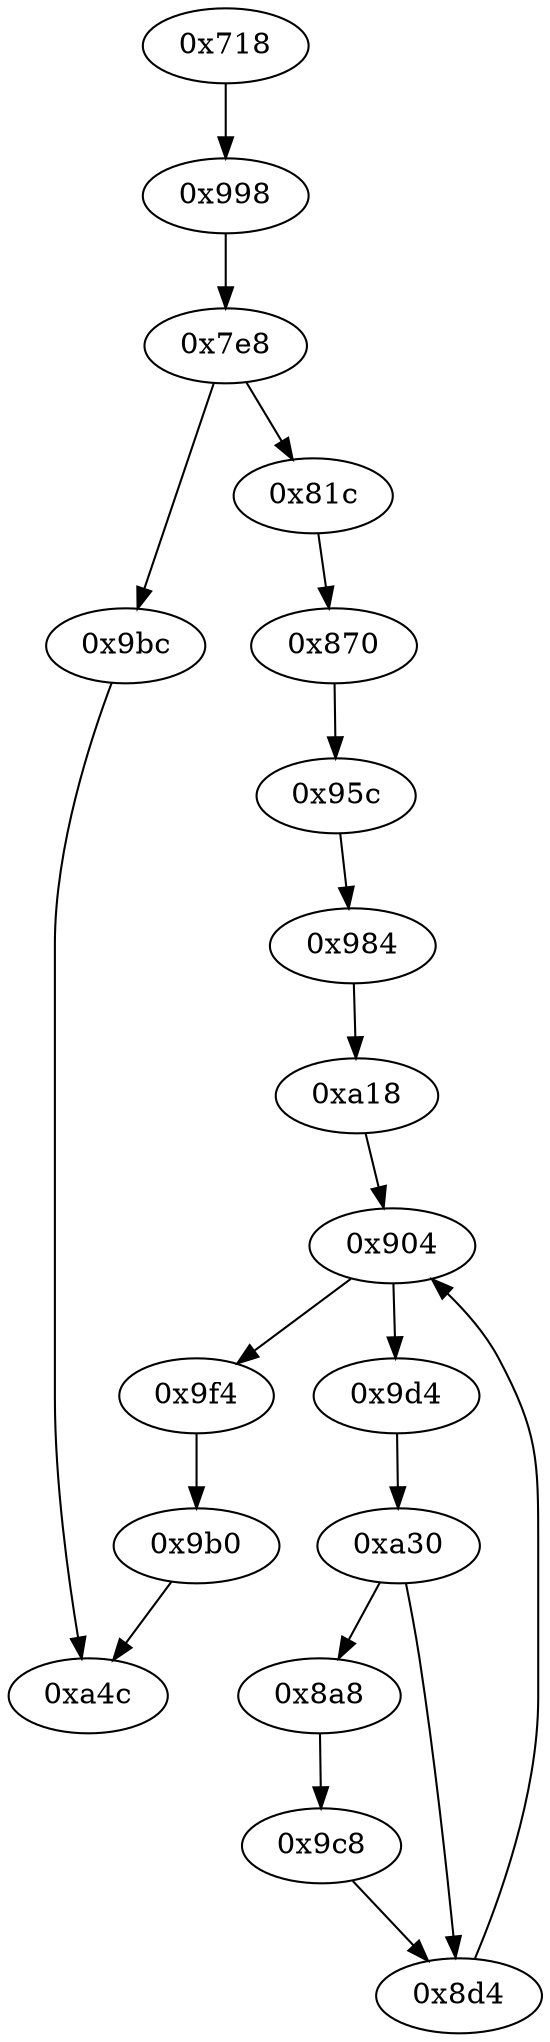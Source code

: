 strict digraph "" {
	"0x984"	 [opcode="[u'ldr', u'ldrb', u'strb', u'ldr', u'b']"];
	"0xa18"	 [opcode="[u'mov', u'str', u'mov', u'str', u'mov', u'b']"];
	"0x984" -> "0xa18";
	"0x9c8"	 [opcode="[u'ldr', u'mov', u'b']"];
	"0x8d4"	 [opcode="[u'ldr', u'str', u'add', u'str', u'mov', u'b']"];
	"0x9c8" -> "0x8d4";
	"0x9d4"	 [opcode="[u'ldr', u'ldr', u'cmp', u'mov', u'mov', u'strb', u'ldr', u'b']"];
	"0xa30"	 [opcode="[u'ldrb', u'ldr', u'ldr', u'cmp', u'mov', u'b']"];
	"0x9d4" -> "0xa30";
	"0x9bc"	 [opcode="[u'mov', u'mov', u'b']"];
	"0xa4c"	 [opcode="[u'ldr', u'ldr', u'ldr', u'ldr', u'sub', u'mov', u'sub', u'pop']"];
	"0x9bc" -> "0xa4c";
	"0x8a8"	 [opcode="[u'ldr', u'add', u'str', u'ldr', u'b']"];
	"0x8a8" -> "0x9c8";
	"0x904"	 [opcode="[u'ldr', u'str', u'ldr', u'str', u'ldr', u'ldr', u'ldrb', u'str', u'ldr', u'ldrb', u'str', u'ldr', u'ldr']"];
	"0x904" -> "0x9d4";
	"0x9f4"	 [opcode="[u'ldr', u'ldr', u'mov', u'str', u'bl', u'ldr', u'ldr', u'ldr', u'b']"];
	"0x904" -> "0x9f4";
	"0x718"	 [opcode="[u'push', u'add', u'sub', u'mov', u'ldr', u'mov', u'ldr', u'ldr', u'add', u'ldr', u'str', u'ldr', u'ldr', u'ldr', u'ldr', u'str', \
u'str', u'b']"];
	"0x998"	 [opcode="[u'cmp', u'mov', u'mov', u'strb', u'ldr', u'b']"];
	"0x718" -> "0x998";
	"0x8d4" -> "0x904";
	"0x870"	 [opcode="[u'ldr', u'mov', u'mov', u'str', u'ldr', u'ldr', u'ldr', u'b']"];
	"0x95c"	 [opcode="[u'ldr', u'str', u'ldr', u'b']"];
	"0x870" -> "0x95c";
	"0x7e8"	 [opcode="[u'ldrb', u'ldr', u'ldr', u'b']"];
	"0x998" -> "0x7e8";
	"0x81c"	 [opcode="[u'sub', u'str', u'str', u'mov', u'mov', u'str', u'ldr', u'bl', u'mov', u'ldr', u'b']"];
	"0x81c" -> "0x870";
	"0x9b0"	 [opcode="[u'mov', u'mov', u'b']"];
	"0x9b0" -> "0xa4c";
	"0x95c" -> "0x984";
	"0xa18" -> "0x904";
	"0xa30" -> "0x8a8";
	"0xa30" -> "0x8d4";
	"0x9f4" -> "0x9b0";
	"0x7e8" -> "0x9bc";
	"0x7e8" -> "0x81c";
}
